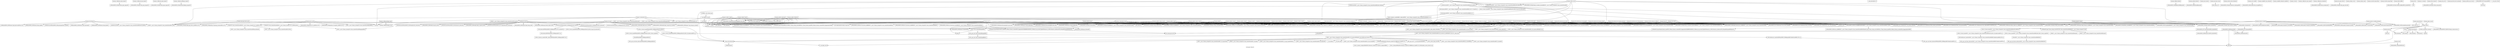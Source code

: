 digraph "Call graph: library.ll" {
	label="Call graph: library.ll";

	Node0x55da975ac120 [shape=record,label="{_ZN9LAMMPS_NS4Info16has_gzip_supportEv}"];
	Node0x55da975b0e80 [shape=record,label="{lammps_config_has_png_support}"];
	Node0x55da975b0e80 -> Node0x55da975b1a70;
	Node0x55da975b1a70 [shape=record,label="{_ZN9LAMMPS_NS4Info15has_png_supportEv}"];
	Node0x55da975b30f0 [shape=record,label="{lammps_config_has_jpeg_support}"];
	Node0x55da975b30f0 -> Node0x55da975b34d0;
	Node0x55da975b34d0 [shape=record,label="{_ZN9LAMMPS_NS4Info16has_jpeg_supportEv}"];
	Node0x55da975b4f80 [shape=record,label="{lammps_config_has_ffmpeg_support}"];
	Node0x55da975b4f80 -> Node0x55da975b5bc0;
	Node0x55da976574f0 [shape=record,label="{__cxx_global_var_init}"];
	Node0x55da976574f0 -> Node0x55da97659ff0;
	Node0x55da976574f0 -> Node0x55da97655870;
	Node0x55da97659ff0 [shape=record,label="{_ZNSt7__cxx1112basic_stringIcSt11char_traitsIcESaIcEEC1Ev}"];
	Node0x55da9766d530 [shape=record,label="{_ZNSt7__cxx1112basic_stringIcSt11char_traitsIcESaIcEED1Ev}"];
	Node0x55da97655870 [shape=record,label="{__cxa_atexit}"];
	Node0x55da976876c0 [shape=record,label="{lammps_open}"];
	Node0x55da976876c0 -> Node0x55da97683b10;
	Node0x55da976876c0 -> Node0x55da9767c810;
	Node0x55da976876c0 -> Node0x55da97670980;
	Node0x55da976876c0 -> Node0x55da9769c590;
	Node0x55da976876c0 -> Node0x55da976a84c0;
	Node0x55da97683b10 [shape=record,label="{lammps_mpi_init}"];
	Node0x55da97683b10 -> Node0x55da976a5b40;
	Node0x55da97683b10 -> Node0x55da97698490;
	Node0x55da97683b10 -> Node0x55da9769f730;
	Node0x55da9767c810 [shape=record,label="{_ZL20ptr_argument_warningv}"];
	Node0x55da9767c810 -> Node0x55da976d2160;
	Node0x55da97670980 [shape=record,label="{_Znwm}"];
	Node0x55da9769c590 [shape=record,label="{_ZN9LAMMPS_NS6LAMMPSC1EiPPcP19ompi_communicator_t}"];
	Node0x55da976c6810 [shape=record,label="{__gxx_personality_v0}"];
	Node0x55da976a84c0 [shape=record,label="{_ZdlPv}"];
	Node0x55da976c1cc0 [shape=record,label="{lammps_open_no_mpi}"];
	Node0x55da976c1cc0 -> Node0x55da976876c0;
	Node0x55da976b2320 [shape=record,label="{lammps_open_fortran}"];
	Node0x55da976b2320 -> Node0x55da97683b10;
	Node0x55da976b2320 -> Node0x55da977881f0;
	Node0x55da976b2320 -> Node0x55da976876c0;
	Node0x55da977881f0 [shape=record,label="{MPI_Comm_f2c}"];
	Node0x55da97785980 [shape=record,label="{lammps_close}"];
	Node0x55da97785980 -> Node0x55da9777eb10;
	Node0x55da97785980 -> Node0x55da976a84c0;
	Node0x55da9777eb10 [shape=record,label="{_ZN9LAMMPS_NS6LAMMPSD1Ev}"];
	Node0x55da976a5b40 [shape=record,label="{MPI_Initialized}"];
	Node0x55da97698490 [shape=record,label="{llvm.memcpy.p0.p0.i64}"];
	Node0x55da9769f730 [shape=record,label="{MPI_Init}"];
	Node0x55da9773a930 [shape=record,label="{lammps_mpi_finalize}"];
	Node0x55da9773a930 -> Node0x55da976a5b40;
	Node0x55da9773a930 -> Node0x55da977380a0;
	Node0x55da9773a930 -> Node0x55da977df400;
	Node0x55da9773a930 -> Node0x55da9782ec40;
	Node0x55da977380a0 [shape=record,label="{MPI_Finalized}"];
	Node0x55da977df400 [shape=record,label="{MPI_Barrier}"];
	Node0x55da9782ec40 [shape=record,label="{MPI_Finalize}"];
	Node0x55da977b83c0 [shape=record,label="{lammps_kokkos_finalize}"];
	Node0x55da977b83c0 -> Node0x55da977e3eb0;
	Node0x55da977e3eb0 [shape=record,label="{_ZN9LAMMPS_NS9KokkosLMP8finalizeEv}"];
	Node0x55da9784d110 [shape=record,label="{lammps_python_finalize}"];
	Node0x55da9784d110 -> Node0x55da97888050;
	Node0x55da97888050 [shape=record,label="{_ZN9LAMMPS_NS6Python8finalizeEv}"];
	Node0x55da97885410 [shape=record,label="{lammps_error}"];
	Node0x55da97885410 -> Node0x55da97862d80;
	Node0x55da97885410 -> Node0x55da978bd7b0;
	Node0x55da97885410 -> Node0x55da9766d530;
	Node0x55da97885410 -> Node0x55da97968830;
	Node0x55da97885410 -> Node0x55da9764f740;
	Node0x55da97885410 -> Node0x55da978de860;
	Node0x55da97885410 -> Node0x55da979671d0;
	Node0x55da97885410 -> Node0x55da97698490;
	Node0x55da97885410 -> Node0x55da979728c0;
	Node0x55da97885410 -> Node0x55da978c3ea0;
	Node0x55da97885410 -> Node0x55da9756f920;
	Node0x55da97885410 -> Node0x55da97610910;
	Node0x55da97885410 -> Node0x55da9765fe50;
	Node0x55da97885410 -> Node0x55da9765a100;
	Node0x55da97885410 -> Node0x55da9757b950;
	Node0x55da97520390 [shape=record,label="{_ZNKSt7__cxx1112basic_stringIcSt11char_traitsIcESaIcEE5c_strEv}"];
	Node0x55da976558f0 [shape=record,label="{strlen}"];
	Node0x55da9764f6b0 [shape=record,label="{_Znam}"];
	Node0x55da97589d10 [shape=record,label="{_ZdaPv}"];
	Node0x55da97959c00 [shape=record,label="{lammps_get_natoms}"];
	Node0x55da9764f740 [shape=record,label="{_ZN9LAMMPS_NS5Error7warningERKNSt7__cxx1112basic_stringIcSt11char_traitsIcESaIcEEEiS8_}"];
	Node0x55da97862d80 [shape=record,label="{_ZNSaIcEC1Ev}"];
	Node0x55da978bd7b0 [shape=record,label="{_ZNSt7__cxx1112basic_stringIcSt11char_traitsIcESaIcEEC2IS3_EEPKcRKS3_}"];
	Node0x55da978bd7b0 -> Node0x55da97519f70;
	Node0x55da978bd7b0 -> Node0x55da9751ec10;
	Node0x55da978bd7b0 -> Node0x55da978c3ea0;
	Node0x55da978bd7b0 -> Node0x55da97522930;
	Node0x55da978bd7b0 -> Node0x55da97522380;
	Node0x55da97574c60 [shape=record,label="{lammps_scatter_atoms_subset}"];
	Node0x55da97574c60 -> Node0x55da97862d80;
	Node0x55da97574c60 -> Node0x55da978bd7b0;
	Node0x55da97574c60 -> Node0x55da975193f0;
	Node0x55da97574c60 -> Node0x55da9764f740;
	Node0x55da97574c60 -> Node0x55da9766d530;
	Node0x55da97574c60 -> Node0x55da97968830;
	Node0x55da97574c60 -> Node0x55da97549b00;
	Node0x55da978de860 [shape=record,label="{_ZN3fmt6v9_lmp7vformatB5cxx11ENS0_17basic_string_viewIcEENS0_17basic_format_argsINS0_20basic_format_contextINS0_8appenderEcEEEE}"];
	Node0x55da97968830 [shape=record,label="{_ZNSaIcED1Ev}"];
	Node0x55da9757b950 [shape=record,label="{_ZN9LAMMPS_NS5Error3oneERKNSt7__cxx1112basic_stringIcSt11char_traitsIcESaIcEEEiS8_}"];
	Node0x55da9765a100 [shape=record,label="{_ZN9LAMMPS_NS5Error3allERKNSt7__cxx1112basic_stringIcSt11char_traitsIcESaIcEEEiS8_}"];
	Node0x55da9765fe50 [shape=record,label="{_ZN9LAMMPS_NS5Error13universe_warnERKNSt7__cxx1112basic_stringIcSt11char_traitsIcESaIcEEEiS8_}"];
	Node0x55da97610910 [shape=record,label="{_ZN9LAMMPS_NS5Error12universe_oneERKNSt7__cxx1112basic_stringIcSt11char_traitsIcESaIcEEEiS8_}"];
	Node0x55da9756f920 [shape=record,label="{_ZN9LAMMPS_NS5Error12universe_allERKNSt7__cxx1112basic_stringIcSt11char_traitsIcESaIcEEEiS8_}"];
	Node0x55da9751d880 [shape=record,label="{lammps_file}"];
	Node0x55da9751d880 -> Node0x55da97862d80;
	Node0x55da9751d880 -> Node0x55da978bd7b0;
	Node0x55da9751d880 -> Node0x55da97522090;
	Node0x55da9751d880 -> Node0x55da97968830;
	Node0x55da9751d880 -> Node0x55da9765a100;
	Node0x55da9751d880 -> Node0x55da9766d530;
	Node0x55da97522090 [shape=record,label="{_ZN9LAMMPS_NS5Input4fileEPKc}"];
	Node0x55da975229a0 [shape=record,label="{lammps_command}"];
	Node0x55da975229a0 -> Node0x55da97862d80;
	Node0x55da975229a0 -> Node0x55da978bd7b0;
	Node0x55da975229a0 -> Node0x55da97968830;
	Node0x55da975229a0 -> Node0x55da9766d530;
	Node0x55da975229a0 -> Node0x55da9765a100;
	Node0x55da975229a0 -> Node0x55da9751d1b0;
	Node0x55da9751d1b0 [shape=record,label="{_ZN9LAMMPS_NS5Input3oneERKNSt7__cxx1112basic_stringIcSt11char_traitsIcESaIcEEE}"];
	Node0x55da9751ac10 [shape=record,label="{lammps_commands_list}"];
	Node0x55da9751ac10 -> Node0x55da97659ff0;
	Node0x55da9751ac10 -> Node0x55da97519fe0;
	Node0x55da9751ac10 -> Node0x55da97521e80;
	Node0x55da9751ac10 -> Node0x55da97978da0;
	Node0x55da9751ac10 -> Node0x55da97978b00;
	Node0x55da9751ac10 -> Node0x55da9766d530;
	Node0x55da9751ac10 -> Node0x55da97520390;
	Node0x55da9751ac10 -> Node0x55da97564e20;
	Node0x55da97519fe0 [shape=record,label="{_ZNSt7__cxx1112basic_stringIcSt11char_traitsIcESaIcEE6appendEPKc}"];
	Node0x55da97521e80 [shape=record,label="{_ZNKSt7__cxx1112basic_stringIcSt11char_traitsIcESaIcEE5emptyEv}"];
	Node0x55da97978da0 [shape=record,label="{_ZNSt7__cxx1112basic_stringIcSt11char_traitsIcESaIcEE4backEv}"];
	Node0x55da97978b00 [shape=record,label="{_ZNSt7__cxx1112basic_stringIcSt11char_traitsIcESaIcEE6appendEmc}"];
	Node0x55da97564e20 [shape=record,label="{lammps_commands_string}"];
	Node0x55da97564e20 -> Node0x55da976558f0;
	Node0x55da97564e20 -> Node0x55da9764f6b0;
	Node0x55da97564e20 -> Node0x55da97862d80;
	Node0x55da97564e20 -> Node0x55da978bd7b0;
	Node0x55da97564e20 -> Node0x55da97589d10;
	Node0x55da97564e20 -> Node0x55da97968830;
	Node0x55da97564e20 -> Node0x55da9765a100;
	Node0x55da97564e20 -> Node0x55da9766d530;
	Node0x55da97564e20 -> Node0x55da9751d1b0;
	Node0x55da978a64f0 [shape=record,label="{lammps_get_thermo}"];
	Node0x55da978a64f0 -> Node0x55da97862d80;
	Node0x55da978a64f0 -> Node0x55da978bd7b0;
	Node0x55da978a64f0 -> Node0x55da9751e860;
	Node0x55da978a64f0 -> Node0x55da9766d530;
	Node0x55da978a64f0 -> Node0x55da97968830;
	Node0x55da9751e860 [shape=record,label="{_ZN9LAMMPS_NS6Thermo16evaluate_keywordERKNSt7__cxx1112basic_stringIcSt11char_traitsIcESaIcEEEPd}"];
	Node0x55da97519500 [shape=record,label="{lammps_last_thermo}"];
	Node0x55da97519500 -> Node0x55da97517a90;
	Node0x55da97519500 -> Node0x55da975193f0;
	Node0x55da97519500 -> Node0x55da978f8190;
	Node0x55da97519500 -> Node0x55da975224e0;
	Node0x55da97519500 -> Node0x55da97519710;
	Node0x55da97519500 -> Node0x55da97520390;
	Node0x55da97519500 -> Node0x55da97519590;
	Node0x55da97519500 -> Node0x55da975179e0;
	Node0x55da97517a90 [shape=record,label="{_ZNK9LAMMPS_NS6Thermo10get_nfieldEv}"];
	Node0x55da975193f0 [shape=record,label="{strcmp}"];
	Node0x55da975224e0 [shape=record,label="{_ZNK9LAMMPS_NS6Thermo12get_timestepEv}"];
	Node0x55da975179e0 [shape=record,label="{_ZNK9LAMMPS_NS6Thermo12get_keywordsB5cxx11Ev}"];
	Node0x55da97519590 [shape=record,label="{_ZNKSt6vectorINSt7__cxx1112basic_stringIcSt11char_traitsIcESaIcEEESaIS5_EEixEm}"];
	Node0x55da97519710 [shape=record,label="{_ZNK9LAMMPS_NS6Thermo10get_fieldsEv}"];
	Node0x55da978f8190 [shape=record,label="{_ZNKSt6vectorIN9LAMMPS_NS9multitypeESaIS1_EEixEm}"];
	Node0x55da978bbdc0 [shape=record,label="{lammps_extract_box}"];
	Node0x55da978bbdc0 -> Node0x55da97862d80;
	Node0x55da978bbdc0 -> Node0x55da978bd7b0;
	Node0x55da978bbdc0 -> Node0x55da97968830;
	Node0x55da978bbdc0 -> Node0x55da9764f740;
	Node0x55da978bbdc0 -> Node0x55da9766d530;
	Node0x55da9798c770 [shape=record,label="{lammps_reset_box}"];
	Node0x55da9798c770 -> Node0x55da97862d80;
	Node0x55da9798c770 -> Node0x55da978bd7b0;
	Node0x55da9798c770 -> Node0x55da97968830;
	Node0x55da9798c770 -> Node0x55da9765a100;
	Node0x55da9798c770 -> Node0x55da9766d530;
	Node0x55da9798c770 -> Node0x55da9764f740;
	Node0x55da97554870 [shape=record,label="{lammps_memory_usage}"];
	Node0x55da97554870 -> Node0x55da97554540;
	Node0x55da97554870 -> Node0x55da9788d600;
	Node0x55da97554870 -> Node0x55da97538b40;
	Node0x55da97554540 [shape=record,label="{_ZN9LAMMPS_NS4InfoC2EPNS_6LAMMPSE}"];
	Node0x55da97554540 -> Node0x55da9753a3d0;
	Node0x55da9788d600 [shape=record,label="{_ZN9LAMMPS_NS4Info15get_memory_infoEPd}"];
	Node0x55da97538b40 [shape=record,label="{_ZN9LAMMPS_NS4InfoD2Ev}"];
	Node0x55da97538b40 -> Node0x55da9753ddf0;
	Node0x55da97540150 [shape=record,label="{lammps_get_mpi_comm}"];
	Node0x55da97540150 -> Node0x55da97540280;
	Node0x55da97540280 [shape=record,label="{MPI_Comm_c2f}"];
	Node0x55da975418e0 [shape=record,label="{lammps_extract_setting}"];
	Node0x55da975418e0 -> Node0x55da975193f0;
	Node0x55da975428a0 [shape=record,label="{lammps_extract_global_datatype}"];
	Node0x55da975428a0 -> Node0x55da975193f0;
	Node0x55da9754b500 [shape=record,label="{lammps_extract_global}"];
	Node0x55da9754b500 -> Node0x55da975193f0;
	Node0x55da9754b500 -> Node0x55da97968830;
	Node0x55da9754b500 -> Node0x55da9766d530;
	Node0x55da9754b500 -> Node0x55da97546a30;
	Node0x55da9754b500 -> Node0x55da97545cc0;
	Node0x55da9754b500 -> Node0x55da978bd7b0;
	Node0x55da9754b500 -> Node0x55da97862d80;
	Node0x55da97545cc0 [shape=record,label="{_ZN9LAMMPS_NS5utils8strmatchERKNSt7__cxx1112basic_stringIcSt11char_traitsIcESaIcEEES8_}"];
	Node0x55da97546a30 [shape=record,label="{__dynamic_cast}"];
	Node0x55da97547600 [shape=record,label="{lammps_extract_atom_datatype}"];
	Node0x55da97547600 -> Node0x55da97547f10;
	Node0x55da97547f10 [shape=record,label="{_ZN9LAMMPS_NS4Atom16extract_datatypeEPKc}"];
	Node0x55da97549800 [shape=record,label="{lammps_extract_atom}"];
	Node0x55da97549800 -> Node0x55da97549b00;
	Node0x55da97549b00 [shape=record,label="{_ZN9LAMMPS_NS4Atom7extractEPKc}"];
	Node0x55da9754a4c0 [shape=record,label="{lammps_extract_compute}"];
	Node0x55da9754a4c0 -> Node0x55da97862d80;
	Node0x55da9754a4c0 -> Node0x55da978bd7b0;
	Node0x55da9754a4c0 -> Node0x55da9754b8a0;
	Node0x55da9754a4c0 -> Node0x55da9766d530;
	Node0x55da9754a4c0 -> Node0x55da97968830;
	Node0x55da9754b8a0 [shape=record,label="{_ZNK9LAMMPS_NS6Modify17get_compute_by_idERKNSt7__cxx1112basic_stringIcSt11char_traitsIcESaIcEEE}"];
	Node0x55da97577b70 [shape=record,label="{lammps_extract_fix}"];
	Node0x55da97577b70 -> Node0x55da97862d80;
	Node0x55da97577b70 -> Node0x55da978bd7b0;
	Node0x55da97577b70 -> Node0x55da975503d0;
	Node0x55da97577b70 -> Node0x55da9766d530;
	Node0x55da97577b70 -> Node0x55da97968830;
	Node0x55da97577b70 -> Node0x55da97553ac0;
	Node0x55da975503d0 [shape=record,label="{_ZNK9LAMMPS_NS6Modify13get_fix_by_idERKNSt7__cxx1112basic_stringIcSt11char_traitsIcESaIcEEE}"];
	Node0x55da97553ac0 [shape=record,label="{malloc}"];
	Node0x55da97990c00 [shape=record,label="{lammps_extract_variable}"];
	Node0x55da97990c00 -> Node0x55da97990c80;
	Node0x55da97990c00 -> Node0x55da97990d30;
	Node0x55da97990c00 -> Node0x55da97553ac0;
	Node0x55da97990c00 -> Node0x55da97556da0;
	Node0x55da97990c00 -> Node0x55da97558160;
	Node0x55da97990c00 -> Node0x55da97862d80;
	Node0x55da97990c00 -> Node0x55da978bd7b0;
	Node0x55da97990c00 -> Node0x55da975597e0;
	Node0x55da97990c00 -> Node0x55da9766d530;
	Node0x55da97990c00 -> Node0x55da97968830;
	Node0x55da97990c00 -> Node0x55da9755a9f0;
	Node0x55da97990c00 -> Node0x55da975193f0;
	Node0x55da97990c00 -> Node0x55da9798e9a0;
	Node0x55da97990c00 -> Node0x55da9798e8a0;
	Node0x55da97990c00 -> Node0x55da9798e920;
	Node0x55da97990c80 [shape=record,label="{_ZN9LAMMPS_NS8Variable4findEPKc}"];
	Node0x55da97990d30 [shape=record,label="{_ZN9LAMMPS_NS8Variable10equalstyleEi}"];
	Node0x55da97556da0 [shape=record,label="{_ZN9LAMMPS_NS8Variable13compute_equalEi}"];
	Node0x55da97558160 [shape=record,label="{_ZN9LAMMPS_NS8Variable9atomstyleEi}"];
	Node0x55da975597e0 [shape=record,label="{_ZN9LAMMPS_NS5Group4findERKNSt7__cxx1112basic_stringIcSt11char_traitsIcESaIcEEE}"];
	Node0x55da9798e8a0 [shape=record,label="{_ZN9LAMMPS_NS8Variable12compute_atomEiiPdii}"];
	Node0x55da9798e920 [shape=record,label="{_ZN9LAMMPS_NS8Variable11vectorstyleEi}"];
	Node0x55da9798e9a0 [shape=record,label="{_ZN9LAMMPS_NS8Variable14compute_vectorEiPPd}"];
	Node0x55da9755a9f0 [shape=record,label="{_ZN9LAMMPS_NS8Variable8retrieveEPKc}"];
	Node0x55da9755e5a0 [shape=record,label="{lammps_extract_variable_datatype}"];
	Node0x55da9755e5a0 -> Node0x55da97990c80;
	Node0x55da9755e5a0 -> Node0x55da97990d30;
	Node0x55da9755e5a0 -> Node0x55da97558160;
	Node0x55da9755e5a0 -> Node0x55da9798e920;
	Node0x55da975606c0 [shape=record,label="{lammps_set_variable}"];
	Node0x55da975606c0 -> Node0x55da9756a4f0;
	Node0x55da9756a4f0 [shape=record,label="{_ZN9LAMMPS_NS8Variable10set_stringEPKcS2_}"];
	Node0x55da97562c00 [shape=record,label="{lammps_gather_atoms}"];
	Node0x55da97562c00 -> Node0x55da97563b40;
	Node0x55da97562c00 -> Node0x55da97862d80;
	Node0x55da97562c00 -> Node0x55da978bd7b0;
	Node0x55da97562c00 -> Node0x55da97968830;
	Node0x55da97562c00 -> Node0x55da9766d530;
	Node0x55da97562c00 -> Node0x55da9764f740;
	Node0x55da97562c00 -> Node0x55da9756b170;
	Node0x55da97562c00 -> Node0x55da9795e4f0;
	Node0x55da97562c00 -> Node0x55da975692e0;
	Node0x55da97562c00 -> Node0x55da97568270;
	Node0x55da97562c00 -> Node0x55da975658a0;
	Node0x55da97562c00 -> Node0x55da975193f0;
	Node0x55da97562c00 -> Node0x55da97549b00;
	Node0x55da97563b40 [shape=record,label="{_ZN9LAMMPS_NS4Atom15tag_consecutiveEv}"];
	Node0x55da975658a0 [shape=record,label="{_ZN9LAMMPS_NS6Memory6createIiEEPT_RS3_iPKc}"];
	Node0x55da975658a0 -> Node0x55da9756bca0;
	Node0x55da9795e4f0 [shape=record,label="{MPI_Allreduce}"];
	Node0x55da97568270 [shape=record,label="{_ZN9LAMMPS_NS6Memory7destroyIiEEvRPT_}"];
	Node0x55da97568270 -> Node0x55da9756c490;
	Node0x55da975692e0 [shape=record,label="{_ZN9LAMMPS_NS6Memory6createIdEEPT_RS3_iPKc}"];
	Node0x55da975692e0 -> Node0x55da9756bca0;
	Node0x55da9756b170 [shape=record,label="{_ZN9LAMMPS_NS6Memory7destroyIdEEvRPT_}"];
	Node0x55da9756b170 -> Node0x55da9756c490;
	Node0x55da9756f450 [shape=record,label="{lammps_gather_atoms_concat}"];
	Node0x55da9756f450 -> Node0x55da97862d80;
	Node0x55da9756f450 -> Node0x55da978bd7b0;
	Node0x55da9756f450 -> Node0x55da97568270;
	Node0x55da9756f450 -> Node0x55da97570470;
	Node0x55da9756f450 -> Node0x55da9764f740;
	Node0x55da9756f450 -> Node0x55da9766d530;
	Node0x55da9756f450 -> Node0x55da97968830;
	Node0x55da9756f450 -> Node0x55da9762bc90;
	Node0x55da9756f450 -> Node0x55da975658a0;
	Node0x55da9756f450 -> Node0x55da975193f0;
	Node0x55da9756f450 -> Node0x55da97549b00;
	Node0x55da97570470 [shape=record,label="{MPI_Allgatherv}"];
	Node0x55da97573120 [shape=record,label="{lammps_gather_atoms_subset}"];
	Node0x55da97573120 -> Node0x55da97862d80;
	Node0x55da97573120 -> Node0x55da978bd7b0;
	Node0x55da97573120 -> Node0x55da9756b170;
	Node0x55da97573120 -> Node0x55da9795e4f0;
	Node0x55da97573120 -> Node0x55da9764f740;
	Node0x55da97573120 -> Node0x55da9766d530;
	Node0x55da97573120 -> Node0x55da97968830;
	Node0x55da97573120 -> Node0x55da975692e0;
	Node0x55da97573120 -> Node0x55da97568270;
	Node0x55da97573120 -> Node0x55da975658a0;
	Node0x55da97573120 -> Node0x55da975193f0;
	Node0x55da97573120 -> Node0x55da97549b00;
	Node0x55da9762bc90 [shape=record,label="{MPI_Allgather}"];
	Node0x55da97574170 [shape=record,label="{lammps_scatter_atoms}"];
	Node0x55da97574170 -> Node0x55da97563b40;
	Node0x55da97574170 -> Node0x55da97862d80;
	Node0x55da97574170 -> Node0x55da978bd7b0;
	Node0x55da97574170 -> Node0x55da975193f0;
	Node0x55da97574170 -> Node0x55da9764f740;
	Node0x55da97574170 -> Node0x55da9766d530;
	Node0x55da97574170 -> Node0x55da97968830;
	Node0x55da97574170 -> Node0x55da97549b00;
	Node0x55da975767d0 [shape=record,label="{lammps_gather_bonds}"];
	Node0x55da975767d0 -> Node0x55da9754b500;
	Node0x55da975767d0 -> Node0x55da97577c60;
	Node0x55da975767d0 -> Node0x55da9764f6b0;
	Node0x55da975767d0 -> Node0x55da97589d10;
	Node0x55da975767d0 -> Node0x55da975766e0;
	Node0x55da975767d0 -> Node0x55da9762bc90;
	Node0x55da975767d0 -> Node0x55da97575ff0;
	Node0x55da975767d0 -> Node0x55da97570470;
	Node0x55da97577c60 [shape=record,label="{llvm.umul.with.overflow.i64}"];
	Node0x55da97575ff0 [shape=record,label="{_ZN9LAMMPS_NS6Memory6createIiEEPPT_RS4_iiPKc}"];
	Node0x55da97575ff0 -> Node0x55da9756bca0;
	Node0x55da975766e0 [shape=record,label="{_ZN9LAMMPS_NS6Memory7destroyIiEEvRPPT_}"];
	Node0x55da975766e0 -> Node0x55da9756c490;
	Node0x55da97578400 [shape=record,label="{lammps_gather_angles}"];
	Node0x55da97578400 -> Node0x55da9754b500;
	Node0x55da97578400 -> Node0x55da97577c60;
	Node0x55da97578400 -> Node0x55da9764f6b0;
	Node0x55da97578400 -> Node0x55da97589d10;
	Node0x55da97578400 -> Node0x55da975766e0;
	Node0x55da97578400 -> Node0x55da9762bc90;
	Node0x55da97578400 -> Node0x55da97575ff0;
	Node0x55da97578400 -> Node0x55da97570470;
	Node0x55da9798f1c0 [shape=record,label="{lammps_gather_dihedrals}"];
	Node0x55da9798f1c0 -> Node0x55da9754b500;
	Node0x55da9798f1c0 -> Node0x55da97577c60;
	Node0x55da9798f1c0 -> Node0x55da9764f6b0;
	Node0x55da9798f1c0 -> Node0x55da97589d10;
	Node0x55da9798f1c0 -> Node0x55da975766e0;
	Node0x55da9798f1c0 -> Node0x55da9762bc90;
	Node0x55da9798f1c0 -> Node0x55da97575ff0;
	Node0x55da9798f1c0 -> Node0x55da97570470;
	Node0x55da97579e70 [shape=record,label="{lammps_gather_impropers}"];
	Node0x55da97579e70 -> Node0x55da9754b500;
	Node0x55da97579e70 -> Node0x55da97577c60;
	Node0x55da97579e70 -> Node0x55da9764f6b0;
	Node0x55da97579e70 -> Node0x55da97589d10;
	Node0x55da97579e70 -> Node0x55da975766e0;
	Node0x55da97579e70 -> Node0x55da9762bc90;
	Node0x55da97579e70 -> Node0x55da97575ff0;
	Node0x55da97579e70 -> Node0x55da97570470;
	Node0x55da9757cc00 [shape=record,label="{lammps_gather}"];
	Node0x55da9757cc00 -> Node0x55da97563b40;
	Node0x55da9757cc00 -> Node0x55da97862d80;
	Node0x55da9757cc00 -> Node0x55da978bd7b0;
	Node0x55da9757cc00 -> Node0x55da9756b170;
	Node0x55da9757cc00 -> Node0x55da9795e4f0;
	Node0x55da9757cc00 -> Node0x55da9764f740;
	Node0x55da9757cc00 -> Node0x55da9766d530;
	Node0x55da9757cc00 -> Node0x55da97968830;
	Node0x55da9757cc00 -> Node0x55da975692e0;
	Node0x55da9757cc00 -> Node0x55da97568270;
	Node0x55da9757cc00 -> Node0x55da975658a0;
	Node0x55da9757cc00 -> Node0x55da975193f0;
	Node0x55da9757cc00 -> Node0x55da9757da80;
	Node0x55da9757cc00 -> Node0x55da97545cc0;
	Node0x55da9757cc00 -> Node0x55da97549b00;
	Node0x55da9757cc00 -> Node0x55da9754b8a0;
	Node0x55da9757cc00 -> Node0x55da9765a100;
	Node0x55da9757cc00 -> Node0x55da975503d0;
	Node0x55da9757da80 [shape=record,label="{_ZN9LAMMPS_NS4Atom11find_customEPKcRiS3_}"];
	Node0x55da9757f970 [shape=record,label="{lammps_gather_concat}"];
	Node0x55da9757f970 -> Node0x55da97862d80;
	Node0x55da9757f970 -> Node0x55da978bd7b0;
	Node0x55da9757f970 -> Node0x55da97568270;
	Node0x55da9757f970 -> Node0x55da97570470;
	Node0x55da9757f970 -> Node0x55da9764f740;
	Node0x55da9757f970 -> Node0x55da9766d530;
	Node0x55da9757f970 -> Node0x55da97968830;
	Node0x55da9757f970 -> Node0x55da9762bc90;
	Node0x55da9757f970 -> Node0x55da975658a0;
	Node0x55da9757f970 -> Node0x55da975193f0;
	Node0x55da9757f970 -> Node0x55da9757da80;
	Node0x55da9757f970 -> Node0x55da97545cc0;
	Node0x55da9757f970 -> Node0x55da97549b00;
	Node0x55da9757f970 -> Node0x55da9754b8a0;
	Node0x55da9757f970 -> Node0x55da9765a100;
	Node0x55da9757f970 -> Node0x55da975503d0;
	Node0x55da97581080 [shape=record,label="{lammps_gather_subset}"];
	Node0x55da97581080 -> Node0x55da97862d80;
	Node0x55da97581080 -> Node0x55da978bd7b0;
	Node0x55da97581080 -> Node0x55da9756b170;
	Node0x55da97581080 -> Node0x55da9795e4f0;
	Node0x55da97581080 -> Node0x55da9764f740;
	Node0x55da97581080 -> Node0x55da9766d530;
	Node0x55da97581080 -> Node0x55da97968830;
	Node0x55da97581080 -> Node0x55da975692e0;
	Node0x55da97581080 -> Node0x55da97568270;
	Node0x55da97581080 -> Node0x55da975658a0;
	Node0x55da97581080 -> Node0x55da975193f0;
	Node0x55da97581080 -> Node0x55da9757da80;
	Node0x55da97581080 -> Node0x55da97549b00;
	Node0x55da97581080 -> Node0x55da97545cc0;
	Node0x55da97581080 -> Node0x55da9754b8a0;
	Node0x55da97581080 -> Node0x55da9765a100;
	Node0x55da97581080 -> Node0x55da975503d0;
	Node0x55da97581e20 [shape=record,label="{lammps_scatter}"];
	Node0x55da97581e20 -> Node0x55da97563b40;
	Node0x55da97581e20 -> Node0x55da97862d80;
	Node0x55da97581e20 -> Node0x55da978bd7b0;
	Node0x55da97581e20 -> Node0x55da975193f0;
	Node0x55da97581e20 -> Node0x55da9764f740;
	Node0x55da97581e20 -> Node0x55da9766d530;
	Node0x55da97581e20 -> Node0x55da97968830;
	Node0x55da97581e20 -> Node0x55da9757da80;
	Node0x55da97581e20 -> Node0x55da97545cc0;
	Node0x55da97581e20 -> Node0x55da9754b8a0;
	Node0x55da97581e20 -> Node0x55da975503d0;
	Node0x55da97581e20 -> Node0x55da97549b00;
	Node0x55da975828a0 [shape=record,label="{lammps_scatter_subset}"];
	Node0x55da975828a0 -> Node0x55da97862d80;
	Node0x55da975828a0 -> Node0x55da978bd7b0;
	Node0x55da975828a0 -> Node0x55da975193f0;
	Node0x55da975828a0 -> Node0x55da9764f740;
	Node0x55da975828a0 -> Node0x55da9766d530;
	Node0x55da975828a0 -> Node0x55da97968830;
	Node0x55da975828a0 -> Node0x55da9757da80;
	Node0x55da975828a0 -> Node0x55da97545cc0;
	Node0x55da975828a0 -> Node0x55da9754b8a0;
	Node0x55da975828a0 -> Node0x55da975503d0;
	Node0x55da975828a0 -> Node0x55da97549b00;
	Node0x55da97583320 [shape=record,label="{lammps_create_atoms}"];
	Node0x55da97583320 -> Node0x55da97862d80;
	Node0x55da97583320 -> Node0x55da978bd7b0;
	Node0x55da97583320 -> Node0x55da97968830;
	Node0x55da97583320 -> Node0x55da97583b60;
	Node0x55da97583320 -> Node0x55da9766d530;
	Node0x55da97583320 -> Node0x55da97585ae0;
	Node0x55da97583320 -> Node0x55da9795e4f0;
	Node0x55da97583320 -> Node0x55da9764f740;
	Node0x55da97583320 -> Node0x55da97585060;
	Node0x55da97583320 -> Node0x55da975845e0;
	Node0x55da97583b60 [shape=record,label="{_ZNSt7__cxx1112basic_stringIcSt11char_traitsIcESaIcEEpLEPKc}"];
	Node0x55da975845e0 [shape=record,label="{_ZN9LAMMPS_NS6Domain7ownatomEiPdPii}"];
	Node0x55da97585060 [shape=record,label="{_ZN9LAMMPS_NS4Atom10tag_extendEv}"];
	Node0x55da97585ae0 [shape=record,label="{_ZN9LAMMPS_NS4Atom25data_fix_compute_variableEii}"];
	Node0x55da97587b00 [shape=record,label="{lammps_find_pair_neighlist}"];
	Node0x55da97587b00 -> Node0x55da97862d80;
	Node0x55da97587b00 -> Node0x55da978bd7b0;
	Node0x55da97587b00 -> Node0x55da97589660;
	Node0x55da97587b00 -> Node0x55da9766d530;
	Node0x55da97587b00 -> Node0x55da97968830;
	Node0x55da97589660 [shape=record,label="{_ZN9LAMMPS_NS5Force10pair_matchERKNSt7__cxx1112basic_stringIcSt11char_traitsIcESaIcEEEii}"];
	Node0x55da9758c520 [shape=record,label="{lammps_find_fix_neighlist}"];
	Node0x55da9758c520 -> Node0x55da97862d80;
	Node0x55da9758c520 -> Node0x55da978bd7b0;
	Node0x55da9758c520 -> Node0x55da975503d0;
	Node0x55da9758c520 -> Node0x55da9766d530;
	Node0x55da9758c520 -> Node0x55da97968830;
	Node0x55da9758e3d0 [shape=record,label="{lammps_find_compute_neighlist}"];
	Node0x55da9758e3d0 -> Node0x55da97862d80;
	Node0x55da9758e3d0 -> Node0x55da978bd7b0;
	Node0x55da9758e3d0 -> Node0x55da9754b8a0;
	Node0x55da9758e3d0 -> Node0x55da9766d530;
	Node0x55da9758e3d0 -> Node0x55da97968830;
	Node0x55da9758ecd0 [shape=record,label="{lammps_neighlist_num_elements}"];
	Node0x55da97590980 [shape=record,label="{lammps_neighlist_element_neighbors}"];
	Node0x55da97591070 [shape=record,label="{lammps_version}"];
	Node0x55da97592370 [shape=record,label="{lammps_get_os_info}"];
	Node0x55da97592370 -> Node0x55da97592bb0;
	Node0x55da97592370 -> Node0x55da97594370;
	Node0x55da97592370 -> Node0x55da9766d530;
	Node0x55da97592370 -> Node0x55da97595440;
	Node0x55da97592370 -> Node0x55da97595d70;
	Node0x55da97592370 -> Node0x55da975997d0;
	Node0x55da97592370 -> Node0x55da9798f440;
	Node0x55da97592370 -> Node0x55da97596930;
	Node0x55da97592370 -> Node0x55da97520390;
	Node0x55da97594370 [shape=record,label="{_ZStplIcSt11char_traitsIcESaIcEENSt7__cxx1112basic_stringIT_T0_T1_EEOS8_PKS5_}"];
	Node0x55da97594370 -> Node0x55da97519fe0;
	Node0x55da97594370 -> Node0x55da9759bb40;
	Node0x55da97592bb0 [shape=record,label="{_ZN9LAMMPS_NS8platform7os_infoB5cxx11Ev}"];
	Node0x55da97595440 [shape=record,label="{_ZN9LAMMPS_NS8platform13compiler_infoB5cxx11Ev}"];
	Node0x55da97595d70 [shape=record,label="{_ZNSt7__cxx1112basic_stringIcSt11char_traitsIcESaIcEEpLERKS4_}"];
	Node0x55da97596930 [shape=record,label="{_ZStplIcSt11char_traitsIcESaIcEENSt7__cxx1112basic_stringIT_T0_T1_EEPKS5_OS8_}"];
	Node0x55da97596930 -> Node0x55da9759f8d0;
	Node0x55da97596930 -> Node0x55da9759bb40;
	Node0x55da9798f440 [shape=record,label="{_ZN9LAMMPS_NS8platform15openmp_standardB5cxx11Ev}"];
	Node0x55da975997d0 [shape=record,label="{strncpy}"];
	Node0x55da975a95e0 [shape=record,label="{lammps_config_has_mpi_support}"];
	Node0x55da975aa400 [shape=record,label="{lammps_config_has_gzip_support}"];
	Node0x55da975aa400 -> Node0x55da975ac120;
	Node0x55da975b5bc0 [shape=record,label="{_ZN9LAMMPS_NS4Info18has_ffmpeg_supportEv}"];
	Node0x55da975b7270 [shape=record,label="{lammps_config_has_exceptions}"];
	Node0x55da975b7270 -> Node0x55da975b8070;
	Node0x55da975b8070 [shape=record,label="{_ZN9LAMMPS_NS4Info14has_exceptionsEv}"];
	Node0x55da975ba440 [shape=record,label="{lammps_config_has_package}"];
	Node0x55da975ba440 -> Node0x55da97862d80;
	Node0x55da975ba440 -> Node0x55da978bd7b0;
	Node0x55da975ba440 -> Node0x55da975bc520;
	Node0x55da975ba440 -> Node0x55da9766d530;
	Node0x55da975ba440 -> Node0x55da97968830;
	Node0x55da975bc520 [shape=record,label="{_ZN9LAMMPS_NS4Info11has_packageERKNSt7__cxx1112basic_stringIcSt11char_traitsIcESaIcEEE}"];
	Node0x55da975bdad0 [shape=record,label="{lammps_config_package_count}"];
	Node0x55da975bed00 [shape=record,label="{lammps_config_package_name}"];
	Node0x55da975bed00 -> Node0x55da975bdad0;
	Node0x55da975bed00 -> Node0x55da975997d0;
	Node0x55da975c06a0 [shape=record,label="{lammps_config_accelerator}"];
	Node0x55da975c06a0 -> Node0x55da97862d80;
	Node0x55da975c06a0 -> Node0x55da978bd7b0;
	Node0x55da975c06a0 -> Node0x55da97968830;
	Node0x55da975c06a0 -> Node0x55da9766d530;
	Node0x55da975c06a0 -> Node0x55da9798c940;
	Node0x55da9798c940 [shape=record,label="{_ZN9LAMMPS_NS4Info23has_accelerator_featureERKNSt7__cxx1112basic_stringIcSt11char_traitsIcESaIcEEES8_S8_}"];
	Node0x55da975c17a0 [shape=record,label="{lammps_has_gpu_device}"];
	Node0x55da975c17a0 -> Node0x55da975c2cb0;
	Node0x55da975c2cb0 [shape=record,label="{_ZN9LAMMPS_NS4Info14has_gpu_deviceEv}"];
	Node0x55da975c4d00 [shape=record,label="{lammps_get_gpu_device_info}"];
	Node0x55da975c4d00 -> Node0x55da975c5740;
	Node0x55da975c4d00 -> Node0x55da97520390;
	Node0x55da975c4d00 -> Node0x55da975997d0;
	Node0x55da975c4d00 -> Node0x55da9766d530;
	Node0x55da975c5740 [shape=record,label="{_ZN9LAMMPS_NS4Info19get_gpu_device_infoB5cxx11Ev}"];
	Node0x55da975c8740 [shape=record,label="{lammps_has_style}"];
	Node0x55da975c8740 -> Node0x55da97554540;
	Node0x55da975c8740 -> Node0x55da97862d80;
	Node0x55da975c8740 -> Node0x55da978bd7b0;
	Node0x55da975c8740 -> Node0x55da97538b40;
	Node0x55da975c8740 -> Node0x55da97968830;
	Node0x55da975c8740 -> Node0x55da975ca1c0;
	Node0x55da975c8740 -> Node0x55da9766d530;
	Node0x55da975ca1c0 [shape=record,label="{_ZN9LAMMPS_NS4Info9has_styleERKNSt7__cxx1112basic_stringIcSt11char_traitsIcESaIcEEES8_}"];
	Node0x55da975cc200 [shape=record,label="{lammps_style_count}"];
	Node0x55da975cc200 -> Node0x55da97554540;
	Node0x55da975cc200 -> Node0x55da97862d80;
	Node0x55da975cc200 -> Node0x55da978bd7b0;
	Node0x55da975cc200 -> Node0x55da975cdc40;
	Node0x55da975cc200 -> Node0x55da975d0280;
	Node0x55da975cc200 -> Node0x55da975d1660;
	Node0x55da975cc200 -> Node0x55da9766d530;
	Node0x55da975cc200 -> Node0x55da97968830;
	Node0x55da975cc200 -> Node0x55da97538b40;
	Node0x55da975cdc40 [shape=record,label="{_ZN9LAMMPS_NS4Info20get_available_stylesERKNSt7__cxx1112basic_stringIcSt11char_traitsIcESaIcEEE}"];
	Node0x55da975d0280 [shape=record,label="{_ZNKSt6vectorINSt7__cxx1112basic_stringIcSt11char_traitsIcESaIcEEESaIS5_EE4sizeEv}"];
	Node0x55da975d1660 [shape=record,label="{_ZNSt6vectorINSt7__cxx1112basic_stringIcSt11char_traitsIcESaIcEEESaIS5_EED2Ev}"];
	Node0x55da975d1660 -> Node0x55da975d28c0;
	Node0x55da975d1660 -> Node0x55da975d4980;
	Node0x55da975d1660 -> Node0x55da975d6850;
	Node0x55da975d1660 -> Node0x55da975d84c0;
	Node0x55da975dab90 [shape=record,label="{lammps_style_name}"];
	Node0x55da975dab90 -> Node0x55da97554540;
	Node0x55da975dab90 -> Node0x55da97862d80;
	Node0x55da975dab90 -> Node0x55da978bd7b0;
	Node0x55da975dab90 -> Node0x55da975cdc40;
	Node0x55da975dab90 -> Node0x55da9766d530;
	Node0x55da975dab90 -> Node0x55da97968830;
	Node0x55da975dab90 -> Node0x55da975d0280;
	Node0x55da975dab90 -> Node0x55da975dd490;
	Node0x55da975dab90 -> Node0x55da97520390;
	Node0x55da975dab90 -> Node0x55da975997d0;
	Node0x55da975dab90 -> Node0x55da97538b40;
	Node0x55da975dab90 -> Node0x55da975d1660;
	Node0x55da975dd490 [shape=record,label="{_ZNSt6vectorINSt7__cxx1112basic_stringIcSt11char_traitsIcESaIcEEESaIS5_EEixEm}"];
	Node0x55da97991b40 [shape=record,label="{lammps_has_id}"];
	Node0x55da97991b40 -> Node0x55da975193f0;
	Node0x55da97991b40 -> Node0x55da97862d80;
	Node0x55da97991b40 -> Node0x55da978bd7b0;
	Node0x55da97991b40 -> Node0x55da9754b8a0;
	Node0x55da97991b40 -> Node0x55da9766d530;
	Node0x55da97991b40 -> Node0x55da97968830;
	Node0x55da97991b40 -> Node0x55da97990c80;
	Node0x55da97991b40 -> Node0x55da975df9f0;
	Node0x55da97991b40 -> Node0x55da975deeb0;
	Node0x55da97991b40 -> Node0x55da975597e0;
	Node0x55da97991b40 -> Node0x55da975503d0;
	Node0x55da97991b40 -> Node0x55da97991f00;
	Node0x55da97991f00 [shape=record,label="{_ZNK9LAMMPS_NS6Output14get_dump_by_idERKNSt7__cxx1112basic_stringIcSt11char_traitsIcESaIcEEE}"];
	Node0x55da975deeb0 [shape=record,label="{_ZN9LAMMPS_NS4Atom13find_moleculeEPKc}"];
	Node0x55da975df9f0 [shape=record,label="{_ZNK9LAMMPS_NS6Domain16get_region_by_idERKNSt7__cxx1112basic_stringIcSt11char_traitsIcESaIcEEE}"];
	Node0x55da975e0ef0 [shape=record,label="{lammps_id_count}"];
	Node0x55da975e0ef0 -> Node0x55da975193f0;
	Node0x55da975e0ef0 -> Node0x55da975e1eb0;
	Node0x55da975e0ef0 -> Node0x55da975e2930;
	Node0x55da975e0ef0 -> Node0x55da975e7580;
	Node0x55da975e0ef0 -> Node0x55da975e33b0;
	Node0x55da975e0ef0 -> Node0x55da975e3e30;
	Node0x55da975e0ef0 -> Node0x55da975e6830;
	Node0x55da975e0ef0 -> Node0x55da975e48b0;
	Node0x55da975e0ef0 -> Node0x55da975e5330;
	Node0x55da975e0ef0 -> Node0x55da975e5db0;
	Node0x55da975e1eb0 [shape=record,label="{_ZN9LAMMPS_NS6Modify16get_compute_listEv}"];
	Node0x55da975e2930 [shape=record,label="{_ZNKSt6vectorIPN9LAMMPS_NS7ComputeESaIS2_EE4sizeEv}"];
	Node0x55da975e33b0 [shape=record,label="{_ZN9LAMMPS_NS6Output13get_dump_listEv}"];
	Node0x55da975e3e30 [shape=record,label="{_ZNKSt6vectorIPN9LAMMPS_NS4DumpESaIS2_EE4sizeEv}"];
	Node0x55da975e48b0 [shape=record,label="{_ZN9LAMMPS_NS6Modify12get_fix_listEv}"];
	Node0x55da975e5330 [shape=record,label="{_ZNKSt6vectorIPN9LAMMPS_NS3FixESaIS2_EE4sizeEv}"];
	Node0x55da975e5db0 [shape=record,label="{_ZN9LAMMPS_NS6Domain15get_region_listEv}"];
	Node0x55da975e6830 [shape=record,label="{_ZNKSt6vectorIPN9LAMMPS_NS6RegionESaIS2_EE4sizeEv}"];
	Node0x55da975e7580 [shape=record,label="{_ZNSt6vectorIPN9LAMMPS_NS6RegionESaIS2_EED2Ev}"];
	Node0x55da975e7580 -> Node0x55da975ea640;
	Node0x55da975e7580 -> Node0x55da975eb600;
	Node0x55da975e7580 -> Node0x55da975ec080;
	Node0x55da975e7580 -> Node0x55da975d84c0;
	Node0x55da975ecb00 [shape=record,label="{lammps_id_name}"];
	Node0x55da975ecb00 -> Node0x55da975193f0;
	Node0x55da975ecb00 -> Node0x55da975ee0f0;
	Node0x55da975ecb00 -> Node0x55da975997d0;
	Node0x55da975ecb00 -> Node0x55da975e7580;
	Node0x55da975ecb00 -> Node0x55da975ef410;
	Node0x55da975ecb00 -> Node0x55da975f1160;
	Node0x55da975ecb00 -> Node0x55da975e6830;
	Node0x55da975ecb00 -> Node0x55da975f0590;
	Node0x55da975ecb00 -> Node0x55da975e5db0;
	Node0x55da975ee0f0 [shape=record,label="{_ZNK9LAMMPS_NS6Modify20get_compute_by_indexEi}"];
	Node0x55da975ef410 [shape=record,label="{_ZNK9LAMMPS_NS6Output17get_dump_by_indexEi}"];
	Node0x55da975f0590 [shape=record,label="{_ZNK9LAMMPS_NS6Modify16get_fix_by_indexEi}"];
	Node0x55da975f1160 [shape=record,label="{_ZNSt6vectorIPN9LAMMPS_NS6RegionESaIS2_EEixEm}"];
	Node0x55da975f22d0 [shape=record,label="{lammps_plugin_count}"];
	Node0x55da975f3300 [shape=record,label="{lammps_plugin_name}"];
	Node0x55da975f4640 [shape=record,label="{lammps_encode_image_flags}"];
	Node0x55da975f5390 [shape=record,label="{lammps_decode_image_flags}"];
	Node0x55da975f6d50 [shape=record,label="{lammps_set_fix_external_callback}"];
	Node0x55da975f6d50 -> Node0x55da97862d80;
	Node0x55da975f6d50 -> Node0x55da978bd7b0;
	Node0x55da975f6d50 -> Node0x55da975503d0;
	Node0x55da975f6d50 -> Node0x55da9766d530;
	Node0x55da975f6d50 -> Node0x55da97968830;
	Node0x55da975f6d50 -> Node0x55da975f9860;
	Node0x55da975f6d50 -> Node0x55da97546a30;
	Node0x55da975f6d50 -> Node0x55da975f8810;
	Node0x55da975f6d50 -> Node0x55da975193f0;
	Node0x55da975f8810 [shape=record,label="{_ZN9LAMMPS_NS5Error3allIJRPKcEEEvRKNSt7__cxx1112basic_stringIcSt11char_traitsIcESaIcEEEiSC_DpOT_}"];
	Node0x55da975f8810 -> Node0x55da975faa60;
	Node0x55da975f8810 -> Node0x55da975fc260;
	Node0x55da975f8810 -> Node0x55da975fd4f0;
	Node0x55da975f9860 [shape=record,label="{_ZN9LAMMPS_NS11FixExternal12set_callbackEPFvPvliPiPPdS4_ES1_}"];
	Node0x55da975fe610 [shape=record,label="{lammps_fix_external_get_force}"];
	Node0x55da975fe610 -> Node0x55da97862d80;
	Node0x55da975fe610 -> Node0x55da978bd7b0;
	Node0x55da975fe610 -> Node0x55da975503d0;
	Node0x55da975fe610 -> Node0x55da9766d530;
	Node0x55da975fe610 -> Node0x55da97968830;
	Node0x55da975fe610 -> Node0x55da975f8810;
	Node0x55da975fe610 -> Node0x55da975193f0;
	Node0x55da975ffaa0 [shape=record,label="{lammps_fix_external_set_energy_global}"];
	Node0x55da975ffaa0 -> Node0x55da97862d80;
	Node0x55da975ffaa0 -> Node0x55da978bd7b0;
	Node0x55da975ffaa0 -> Node0x55da975503d0;
	Node0x55da975ffaa0 -> Node0x55da9766d530;
	Node0x55da975ffaa0 -> Node0x55da97968830;
	Node0x55da975ffaa0 -> Node0x55da97600a50;
	Node0x55da975ffaa0 -> Node0x55da97546a30;
	Node0x55da975ffaa0 -> Node0x55da975f8810;
	Node0x55da975ffaa0 -> Node0x55da975193f0;
	Node0x55da97600a50 [shape=record,label="{_ZN9LAMMPS_NS11FixExternal17set_energy_globalEd}"];
	Node0x55da97601f50 [shape=record,label="{lammps_fix_external_set_virial_global}"];
	Node0x55da97601f50 -> Node0x55da97862d80;
	Node0x55da97601f50 -> Node0x55da978bd7b0;
	Node0x55da97601f50 -> Node0x55da975503d0;
	Node0x55da97601f50 -> Node0x55da9766d530;
	Node0x55da97601f50 -> Node0x55da97968830;
	Node0x55da97601f50 -> Node0x55da97603790;
	Node0x55da97601f50 -> Node0x55da97546a30;
	Node0x55da97601f50 -> Node0x55da975f8810;
	Node0x55da97601f50 -> Node0x55da975193f0;
	Node0x55da97603790 [shape=record,label="{_ZN9LAMMPS_NS11FixExternal17set_virial_globalEPd}"];
	Node0x55da976047a0 [shape=record,label="{lammps_fix_external_set_energy_peratom}"];
	Node0x55da976047a0 -> Node0x55da97862d80;
	Node0x55da976047a0 -> Node0x55da978bd7b0;
	Node0x55da976047a0 -> Node0x55da975503d0;
	Node0x55da976047a0 -> Node0x55da9766d530;
	Node0x55da976047a0 -> Node0x55da97968830;
	Node0x55da976047a0 -> Node0x55da97605fa0;
	Node0x55da976047a0 -> Node0x55da97546a30;
	Node0x55da976047a0 -> Node0x55da975f8810;
	Node0x55da976047a0 -> Node0x55da975193f0;
	Node0x55da97605fa0 [shape=record,label="{_ZN9LAMMPS_NS11FixExternal18set_energy_peratomEPd}"];
	Node0x55da97606ff0 [shape=record,label="{lammps_fix_external_set_virial_peratom}"];
	Node0x55da97606ff0 -> Node0x55da97862d80;
	Node0x55da97606ff0 -> Node0x55da978bd7b0;
	Node0x55da97606ff0 -> Node0x55da975503d0;
	Node0x55da97606ff0 -> Node0x55da9766d530;
	Node0x55da97606ff0 -> Node0x55da97968830;
	Node0x55da97606ff0 -> Node0x55da976087f0;
	Node0x55da97606ff0 -> Node0x55da97546a30;
	Node0x55da97606ff0 -> Node0x55da975f8810;
	Node0x55da97606ff0 -> Node0x55da975193f0;
	Node0x55da976087f0 [shape=record,label="{_ZN9LAMMPS_NS11FixExternal18set_virial_peratomEPPd}"];
	Node0x55da97609a40 [shape=record,label="{lammps_fix_external_set_vector_length}"];
	Node0x55da97609a40 -> Node0x55da97862d80;
	Node0x55da97609a40 -> Node0x55da978bd7b0;
	Node0x55da97609a40 -> Node0x55da975503d0;
	Node0x55da97609a40 -> Node0x55da9766d530;
	Node0x55da97609a40 -> Node0x55da97968830;
	Node0x55da97609a40 -> Node0x55da9760b260;
	Node0x55da97609a40 -> Node0x55da97546a30;
	Node0x55da97609a40 -> Node0x55da975f8810;
	Node0x55da97609a40 -> Node0x55da975193f0;
	Node0x55da9760b260 [shape=record,label="{_ZN9LAMMPS_NS11FixExternal17set_vector_lengthEi}"];
	Node0x55da9760c280 [shape=record,label="{lammps_fix_external_set_vector}"];
	Node0x55da9760c280 -> Node0x55da97862d80;
	Node0x55da9760c280 -> Node0x55da978bd7b0;
	Node0x55da9760c280 -> Node0x55da975503d0;
	Node0x55da9760c280 -> Node0x55da9766d530;
	Node0x55da9760c280 -> Node0x55da97968830;
	Node0x55da9760c280 -> Node0x55da9760dab0;
	Node0x55da9760c280 -> Node0x55da97546a30;
	Node0x55da9760c280 -> Node0x55da975f8810;
	Node0x55da9760c280 -> Node0x55da975193f0;
	Node0x55da9760dab0 [shape=record,label="{_ZN9LAMMPS_NS11FixExternal10set_vectorEid}"];
	Node0x55da9760ead0 [shape=record,label="{lammps_flush_buffers}"];
	Node0x55da9760ead0 -> Node0x55da9760fd00;
	Node0x55da9760fd00 [shape=record,label="{_ZN9LAMMPS_NS5utils13flush_buffersEPNS_6LAMMPSE}"];
	Node0x55da97610bf0 [shape=record,label="{lammps_free}"];
	Node0x55da97610bf0 -> Node0x55da97611710;
	Node0x55da97611710 [shape=record,label="{free}"];
	Node0x55da97616f30 [shape=record,label="{lammps_is_running}"];
	Node0x55da97618590 [shape=record,label="{lammps_force_timeout}"];
	Node0x55da97618590 -> Node0x55da9761bc90;
	Node0x55da9761bc90 [shape=record,label="{_ZN9LAMMPS_NS5Timer13force_timeoutEv}"];
	Node0x55da976233e0 [shape=record,label="{lammps_has_error}"];
	Node0x55da97625280 [shape=record,label="{lammps_get_last_error_message}"];
	Node0x55da97625960 [shape=record,label="{lammps_python_api_version}"];
	Node0x55da976d2160 [shape=record,label="{fprintf}"];
	Node0x55da9753a3d0 [shape=record,label="{_ZN9LAMMPS_NS7CommandC2EPNS_6LAMMPSE}"];
	Node0x55da9753a3d0 -> Node0x55da97629680;
	Node0x55da97629680 [shape=record,label="{_ZN9LAMMPS_NS8PointersC2EPNS_6LAMMPSE}"];
	Node0x55da9753ddf0 [shape=record,label="{_ZN9LAMMPS_NS7CommandD2Ev}"];
	Node0x55da9753ddf0 -> Node0x55da9762b790;
	Node0x55da9763add0 [shape=record,label="{_ZN9LAMMPS_NS7CommandD0Ev}"];
	Node0x55da9763add0 -> Node0x55da97634720;
	Node0x55da976359e0 [shape=record,label="{__cxa_pure_virtual}"];
	Node0x55da9762b790 [shape=record,label="{_ZN9LAMMPS_NS8PointersD2Ev}"];
	Node0x55da976383c0 [shape=record,label="{_ZN9LAMMPS_NS8PointersD0Ev}"];
	Node0x55da976383c0 -> Node0x55da9762b790;
	Node0x55da976383c0 -> Node0x55da976a84c0;
	Node0x55da97634720 [shape=record,label="{llvm.trap}"];
	Node0x55da9759f8d0 [shape=record,label="{_ZNSt7__cxx1112basic_stringIcSt11char_traitsIcESaIcEE6insertEmPKc}"];
	Node0x55da9759bb40 [shape=record,label="{_ZNSt7__cxx1112basic_stringIcSt11char_traitsIcESaIcEEC1EOS4_}"];
	Node0x55da97519f70 [shape=record,label="{_ZNSt7__cxx1112basic_stringIcSt11char_traitsIcESaIcEE13_M_local_dataEv}"];
	Node0x55da9751ec10 [shape=record,label="{_ZNSt7__cxx1112basic_stringIcSt11char_traitsIcESaIcEE12_Alloc_hiderC1EPcRKS3_}"];
	Node0x55da97522930 [shape=record,label="{_ZNSt7__cxx1112basic_stringIcSt11char_traitsIcESaIcEE12_M_constructIPKcEEvT_S8_}"];
	Node0x55da97522930 -> Node0x55da9763b3b0;
	Node0x55da978c3ea0 [shape=record,label="{_ZNSt11char_traitsIcE6lengthEPKc}"];
	Node0x55da978c3ea0 -> Node0x55da9763cc50;
	Node0x55da978c3ea0 -> Node0x55da976558f0;
	Node0x55da97522380 [shape=record,label="{_ZNSt7__cxx1112basic_stringIcSt11char_traitsIcESaIcEE12_Alloc_hiderD2Ev}"];
	Node0x55da97522380 -> Node0x55da9763d5c0;
	Node0x55da9763b3b0 [shape=record,label="{_ZNSt7__cxx1112basic_stringIcSt11char_traitsIcESaIcEE16_M_construct_auxIPKcEEvT_S8_St12__false_type}"];
	Node0x55da9763b3b0 -> Node0x55da9763e9a0;
	Node0x55da9763e9a0 [shape=record,label="{_ZNSt7__cxx1112basic_stringIcSt11char_traitsIcESaIcEE12_M_constructIPKcEEvT_S8_St20forward_iterator_tag}"];
	Node0x55da9763e9a0 -> Node0x55da97640c50;
	Node0x55da9763e9a0 -> Node0x55da97643dd0;
	Node0x55da9763e9a0 -> Node0x55da97645890;
	Node0x55da9763e9a0 -> Node0x55da97647a60;
	Node0x55da9763e9a0 -> Node0x55da97648c20;
	Node0x55da9763e9a0 -> Node0x55da9764bb60;
	Node0x55da9763e9a0 -> Node0x55da976517c0;
	Node0x55da9763e9a0 -> Node0x55da97656530;
	Node0x55da9763e9a0 -> Node0x55da9765ca20;
	Node0x55da9763e9a0 -> Node0x55da9765da50;
	Node0x55da9763e9a0 -> Node0x55da9765ee50;
	Node0x55da9763e9a0 -> Node0x55da9765fec0;
	Node0x55da9763e9a0 -> Node0x55da97660b30;
	Node0x55da9763e9a0 -> Node0x55da975d84c0;
	Node0x55da97640c50 [shape=record,label="{_ZN9__gnu_cxx17__is_null_pointerIKcEEbPT_}"];
	Node0x55da97643dd0 [shape=record,label="{_ZSt19__throw_logic_errorPKc}"];
	Node0x55da97645890 [shape=record,label="{_ZSt8distanceIPKcENSt15iterator_traitsIT_E15difference_typeES3_S3_}"];
	Node0x55da97645890 -> Node0x55da97661cd0;
	Node0x55da97645890 -> Node0x55da976655a0;
	Node0x55da97648c20 [shape=record,label="{_ZNSt7__cxx1112basic_stringIcSt11char_traitsIcESaIcEE7_M_dataEPc}"];
	Node0x55da97647a60 [shape=record,label="{_ZNSt7__cxx1112basic_stringIcSt11char_traitsIcESaIcEE9_M_createERmm}"];
	Node0x55da9764bb60 [shape=record,label="{_ZNSt7__cxx1112basic_stringIcSt11char_traitsIcESaIcEE11_M_capacityEm}"];
	Node0x55da97656530 [shape=record,label="{_ZNSt7__cxx1112basic_stringIcSt11char_traitsIcESaIcEE13_S_copy_charsEPcPKcS7_}"];
	Node0x55da976517c0 [shape=record,label="{_ZNKSt7__cxx1112basic_stringIcSt11char_traitsIcESaIcEE7_M_dataEv}"];
	Node0x55da9765ca20 [shape=record,label="{__cxa_begin_catch}"];
	Node0x55da9765da50 [shape=record,label="{_ZNSt7__cxx1112basic_stringIcSt11char_traitsIcESaIcEE10_M_disposeEv}"];
	Node0x55da9765ee50 [shape=record,label="{__cxa_rethrow}"];
	Node0x55da9765fec0 [shape=record,label="{__cxa_end_catch}"];
	Node0x55da975d84c0 [shape=record,label="{__clang_call_terminate}"];
	Node0x55da975d84c0 -> Node0x55da9765ca20;
	Node0x55da975d84c0 -> Node0x55da97671c40;
	Node0x55da97671c40 [shape=record,label="{_ZSt9terminatev}"];
	Node0x55da97660b30 [shape=record,label="{_ZNSt7__cxx1112basic_stringIcSt11char_traitsIcESaIcEE13_M_set_lengthEm}"];
	Node0x55da976655a0 [shape=record,label="{_ZSt10__distanceIPKcENSt15iterator_traitsIT_E15difference_typeES3_S3_St26random_access_iterator_tag}"];
	Node0x55da97661cd0 [shape=record,label="{_ZSt19__iterator_categoryIPKcENSt15iterator_traitsIT_E17iterator_categoryERKS3_}"];
	Node0x55da9763cc50 [shape=record,label="{_ZN9__gnu_cxx11char_traitsIcE6lengthEPKc}"];
	Node0x55da9763cc50 -> Node0x55da97675820;
	Node0x55da97675820 [shape=record,label="{_ZN9__gnu_cxx11char_traitsIcE2eqERKcS3_}"];
	Node0x55da9763d5c0 [shape=record,label="{_ZNSaIcED2Ev}"];
	Node0x55da979671d0 [shape=record,label="{_ZN3fmt6v9_lmp16make_format_argsINS0_20basic_format_contextINS0_8appenderEcEEJRiRPKcEEENS0_16format_arg_storeIT_JDpNSt9remove_cvINSt16remove_referenceIT0_E4typeEE4typeEEEEDpOSD_}"];
	Node0x55da979671d0 -> Node0x55da97698490;
	Node0x55da9756bca0 [shape=record,label="{_ZN9LAMMPS_NS6Memory7smallocElPKc}"];
	Node0x55da9756c490 [shape=record,label="{_ZN9LAMMPS_NS6Memory5sfreeEPv}"];
	Node0x55da975d4980 [shape=record,label="{_ZSt8_DestroyIPNSt7__cxx1112basic_stringIcSt11char_traitsIcESaIcEEES5_EvT_S7_RSaIT0_E}"];
	Node0x55da975d4980 -> Node0x55da9767ae60;
	Node0x55da975d28c0 [shape=record,label="{_ZNSt12_Vector_baseINSt7__cxx1112basic_stringIcSt11char_traitsIcESaIcEEESaIS5_EE19_M_get_Tp_allocatorEv}"];
	Node0x55da975d6850 [shape=record,label="{_ZNSt12_Vector_baseINSt7__cxx1112basic_stringIcSt11char_traitsIcESaIcEEESaIS5_EED2Ev}"];
	Node0x55da975d6850 -> Node0x55da9767ebf0;
	Node0x55da975d6850 -> Node0x55da97688280;
	Node0x55da975d6850 -> Node0x55da975d84c0;
	Node0x55da9767ae60 [shape=record,label="{_ZSt8_DestroyIPNSt7__cxx1112basic_stringIcSt11char_traitsIcESaIcEEEEvT_S7_}"];
	Node0x55da9767ae60 -> Node0x55da9768b1c0;
	Node0x55da9768b1c0 [shape=record,label="{_ZNSt12_Destroy_auxILb0EE9__destroyIPNSt7__cxx1112basic_stringIcSt11char_traitsIcESaIcEEEEEvT_S9_}"];
	Node0x55da9768b1c0 -> Node0x55da9768e210;
	Node0x55da9768e210 [shape=record,label="{_ZSt8_DestroyINSt7__cxx1112basic_stringIcSt11char_traitsIcESaIcEEEEvPT_}"];
	Node0x55da9768e210 -> Node0x55da9766d530;
	Node0x55da9767ebf0 [shape=record,label="{_ZNSt12_Vector_baseINSt7__cxx1112basic_stringIcSt11char_traitsIcESaIcEEESaIS5_EE13_M_deallocateEPS5_m}"];
	Node0x55da9767ebf0 -> Node0x55da97692300;
	Node0x55da97688280 [shape=record,label="{_ZNSt12_Vector_baseINSt7__cxx1112basic_stringIcSt11char_traitsIcESaIcEEESaIS5_EE12_Vector_implD2Ev}"];
	Node0x55da97688280 -> Node0x55da97694de0;
	Node0x55da97692300 [shape=record,label="{_ZNSt16allocator_traitsISaINSt7__cxx1112basic_stringIcSt11char_traitsIcESaIcEEEEE10deallocateERS6_PS5_m}"];
	Node0x55da97692300 -> Node0x55da97696eb0;
	Node0x55da97696eb0 [shape=record,label="{_ZN9__gnu_cxx13new_allocatorINSt7__cxx1112basic_stringIcSt11char_traitsIcESaIcEEEE10deallocateEPS6_m}"];
	Node0x55da97696eb0 -> Node0x55da976a84c0;
	Node0x55da97694de0 [shape=record,label="{_ZNSaINSt7__cxx1112basic_stringIcSt11char_traitsIcESaIcEEEED2Ev}"];
	Node0x55da97694de0 -> Node0x55da9769d5b0;
	Node0x55da9769d5b0 [shape=record,label="{_ZN9__gnu_cxx13new_allocatorINSt7__cxx1112basic_stringIcSt11char_traitsIcESaIcEEEED2Ev}"];
	Node0x55da975eb600 [shape=record,label="{_ZSt8_DestroyIPPN9LAMMPS_NS6RegionES2_EvT_S4_RSaIT0_E}"];
	Node0x55da975eb600 -> Node0x55da976a6870;
	Node0x55da975ea640 [shape=record,label="{_ZNSt12_Vector_baseIPN9LAMMPS_NS6RegionESaIS2_EE19_M_get_Tp_allocatorEv}"];
	Node0x55da975ec080 [shape=record,label="{_ZNSt12_Vector_baseIPN9LAMMPS_NS6RegionESaIS2_EED2Ev}"];
	Node0x55da975ec080 -> Node0x55da976acee0;
	Node0x55da975ec080 -> Node0x55da976af960;
	Node0x55da975ec080 -> Node0x55da975d84c0;
	Node0x55da976a6870 [shape=record,label="{_ZSt8_DestroyIPPN9LAMMPS_NS6RegionEEvT_S4_}"];
	Node0x55da976a6870 -> Node0x55da976b0ff0;
	Node0x55da976b0ff0 [shape=record,label="{_ZNSt12_Destroy_auxILb1EE9__destroyIPPN9LAMMPS_NS6RegionEEEvT_S6_}"];
	Node0x55da976acee0 [shape=record,label="{_ZNSt12_Vector_baseIPN9LAMMPS_NS6RegionESaIS2_EE13_M_deallocateEPS2_m}"];
	Node0x55da976acee0 -> Node0x55da976b69f0;
	Node0x55da976af960 [shape=record,label="{_ZNSt12_Vector_baseIPN9LAMMPS_NS6RegionESaIS2_EE12_Vector_implD2Ev}"];
	Node0x55da976af960 -> Node0x55da976ba390;
	Node0x55da976b69f0 [shape=record,label="{_ZNSt16allocator_traitsISaIPN9LAMMPS_NS6RegionEEE10deallocateERS3_PS2_m}"];
	Node0x55da976b69f0 -> Node0x55da976c32d0;
	Node0x55da976c32d0 [shape=record,label="{_ZN9__gnu_cxx13new_allocatorIPN9LAMMPS_NS6RegionEE10deallocateEPS3_m}"];
	Node0x55da976c32d0 -> Node0x55da976a84c0;
	Node0x55da976ba390 [shape=record,label="{_ZNSaIPN9LAMMPS_NS6RegionEED2Ev}"];
	Node0x55da976ba390 -> Node0x55da976c44a0;
	Node0x55da976c44a0 [shape=record,label="{_ZN9__gnu_cxx13new_allocatorIPN9LAMMPS_NS6RegionEED2Ev}"];
	Node0x55da975fd4f0 [shape=record,label="{_ZN9LAMMPS_NS5Error4_allERKNSt7__cxx1112basic_stringIcSt11char_traitsIcESaIcEEEiN3fmt6v9_lmp17basic_string_viewIcEENSA_17basic_format_argsINSA_20basic_format_contextINSA_8appenderEcEEEE}"];
	Node0x55da975faa60 [shape=record,label="{_ZN3fmt6v9_lmp17basic_string_viewIcEC2ISt11char_traitsIcESaIcEEERKNSt7__cxx1112basic_stringIcT_T0_EE}"];
	Node0x55da975faa60 -> Node0x55da976c7dc0;
	Node0x55da975faa60 -> Node0x55da976c8ee0;
	Node0x55da975fc260 [shape=record,label="{_ZN3fmt6v9_lmp16make_format_argsINS0_20basic_format_contextINS0_8appenderEcEEJRPKcEEENS0_16format_arg_storeIT_JDpNSt9remove_cvINSt16remove_referenceIT0_E4typeEE4typeEEEEDpOSC_}"];
	Node0x55da975fc260 -> Node0x55da97698490;
	Node0x55da976c7dc0 [shape=record,label="{_ZNKSt7__cxx1112basic_stringIcSt11char_traitsIcESaIcEE4dataEv}"];
	Node0x55da976c8ee0 [shape=record,label="{_ZNKSt7__cxx1112basic_stringIcSt11char_traitsIcESaIcEE4sizeEv}"];
	Node0x55da976cca30 [shape=record,label="{_GLOBAL__sub_I_library.cpp}"];
	Node0x55da976cca30 -> Node0x55da976574f0;
	Node0x55da979728c0 [shape=record,label="{llvm.experimental.noalias.scope.decl}"];
}
